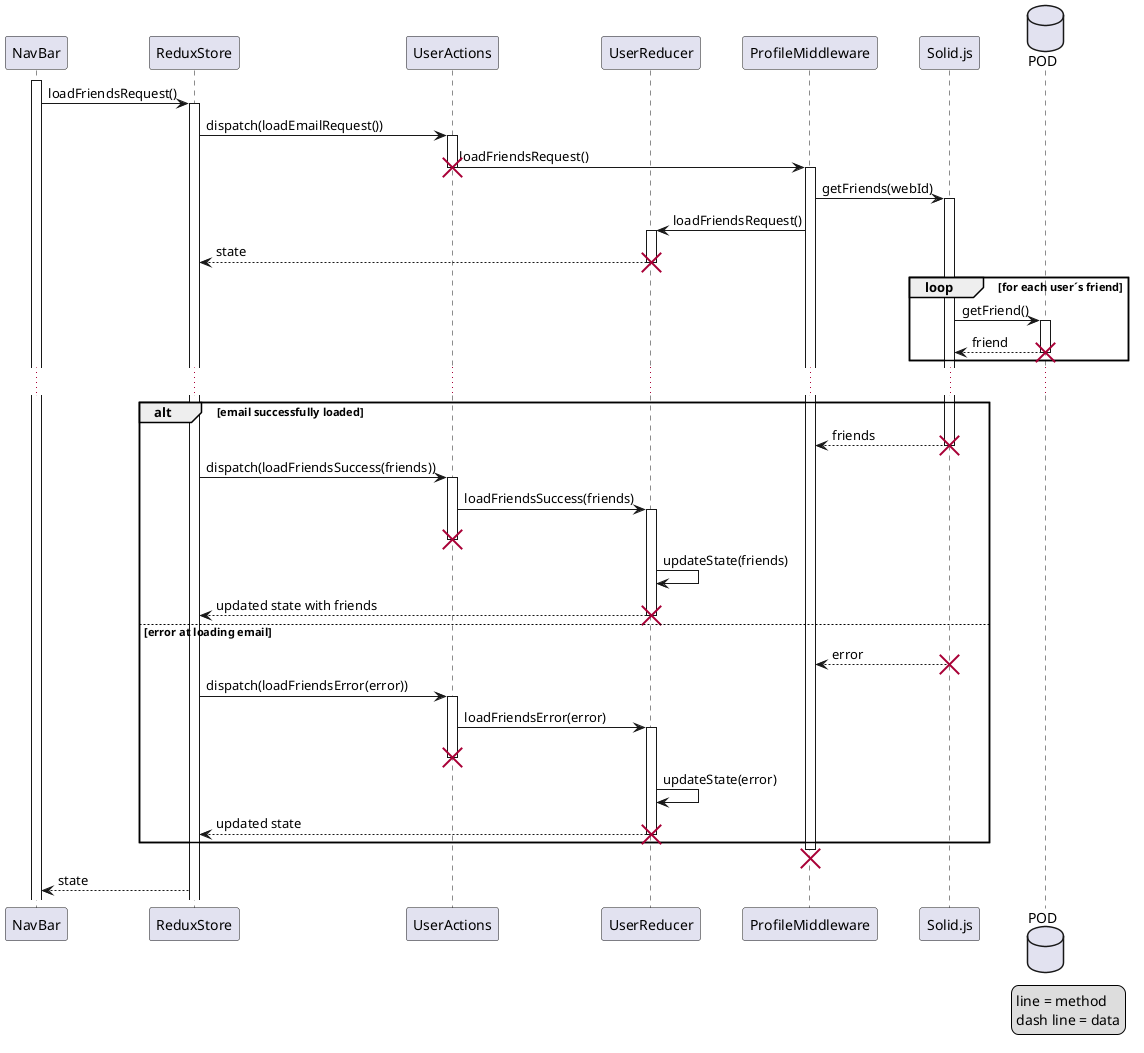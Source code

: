 title Load routes - Sequence Diagram 

@startuml

participant NavBar as nb 
participant ReduxStore as rs 
participant UserActions as ra 
participant UserReducer as rr 
participant ProfileMiddleware as rm 
participant Solid.js as s 
database POD as p

activate nb
nb -> rs: loadFriendsRequest()
activate rs
rs -> ra: dispatch(loadEmailRequest())
activate ra
ra -> rm: loadFriendsRequest()
destroy ra
activate rm
rm -> s: getFriends(webId)
activate s
rm -> rr: loadFriendsRequest()
activate rr
rr --> rs: state
destroy rr
loop for each user´s friend
    s -> p: getFriend()
    activate p
    p --> s: friend
    destroy p
end
...
alt email successfully loaded
s --> rm: friends
destroy s
rs -> ra: dispatch(loadFriendsSuccess(friends))
activate ra
ra -> rr: loadFriendsSuccess(friends)
activate rr
destroy ra
rr -> rr: updateState(friends)
rr --> rs: updated state with friends
destroy rr
else error at loading email
s --> rm: error
destroy s
rs -> ra: dispatch(loadFriendsError(error))
activate ra
ra -> rr: loadFriendsError(error)
activate rr
destroy ra
rr -> rr: updateState(error)
rr --> rs: updated state
destroy rr
end
destroy rm
rs --> nb: state
legend right
line = method
dash line = data
endlegend

@enduml